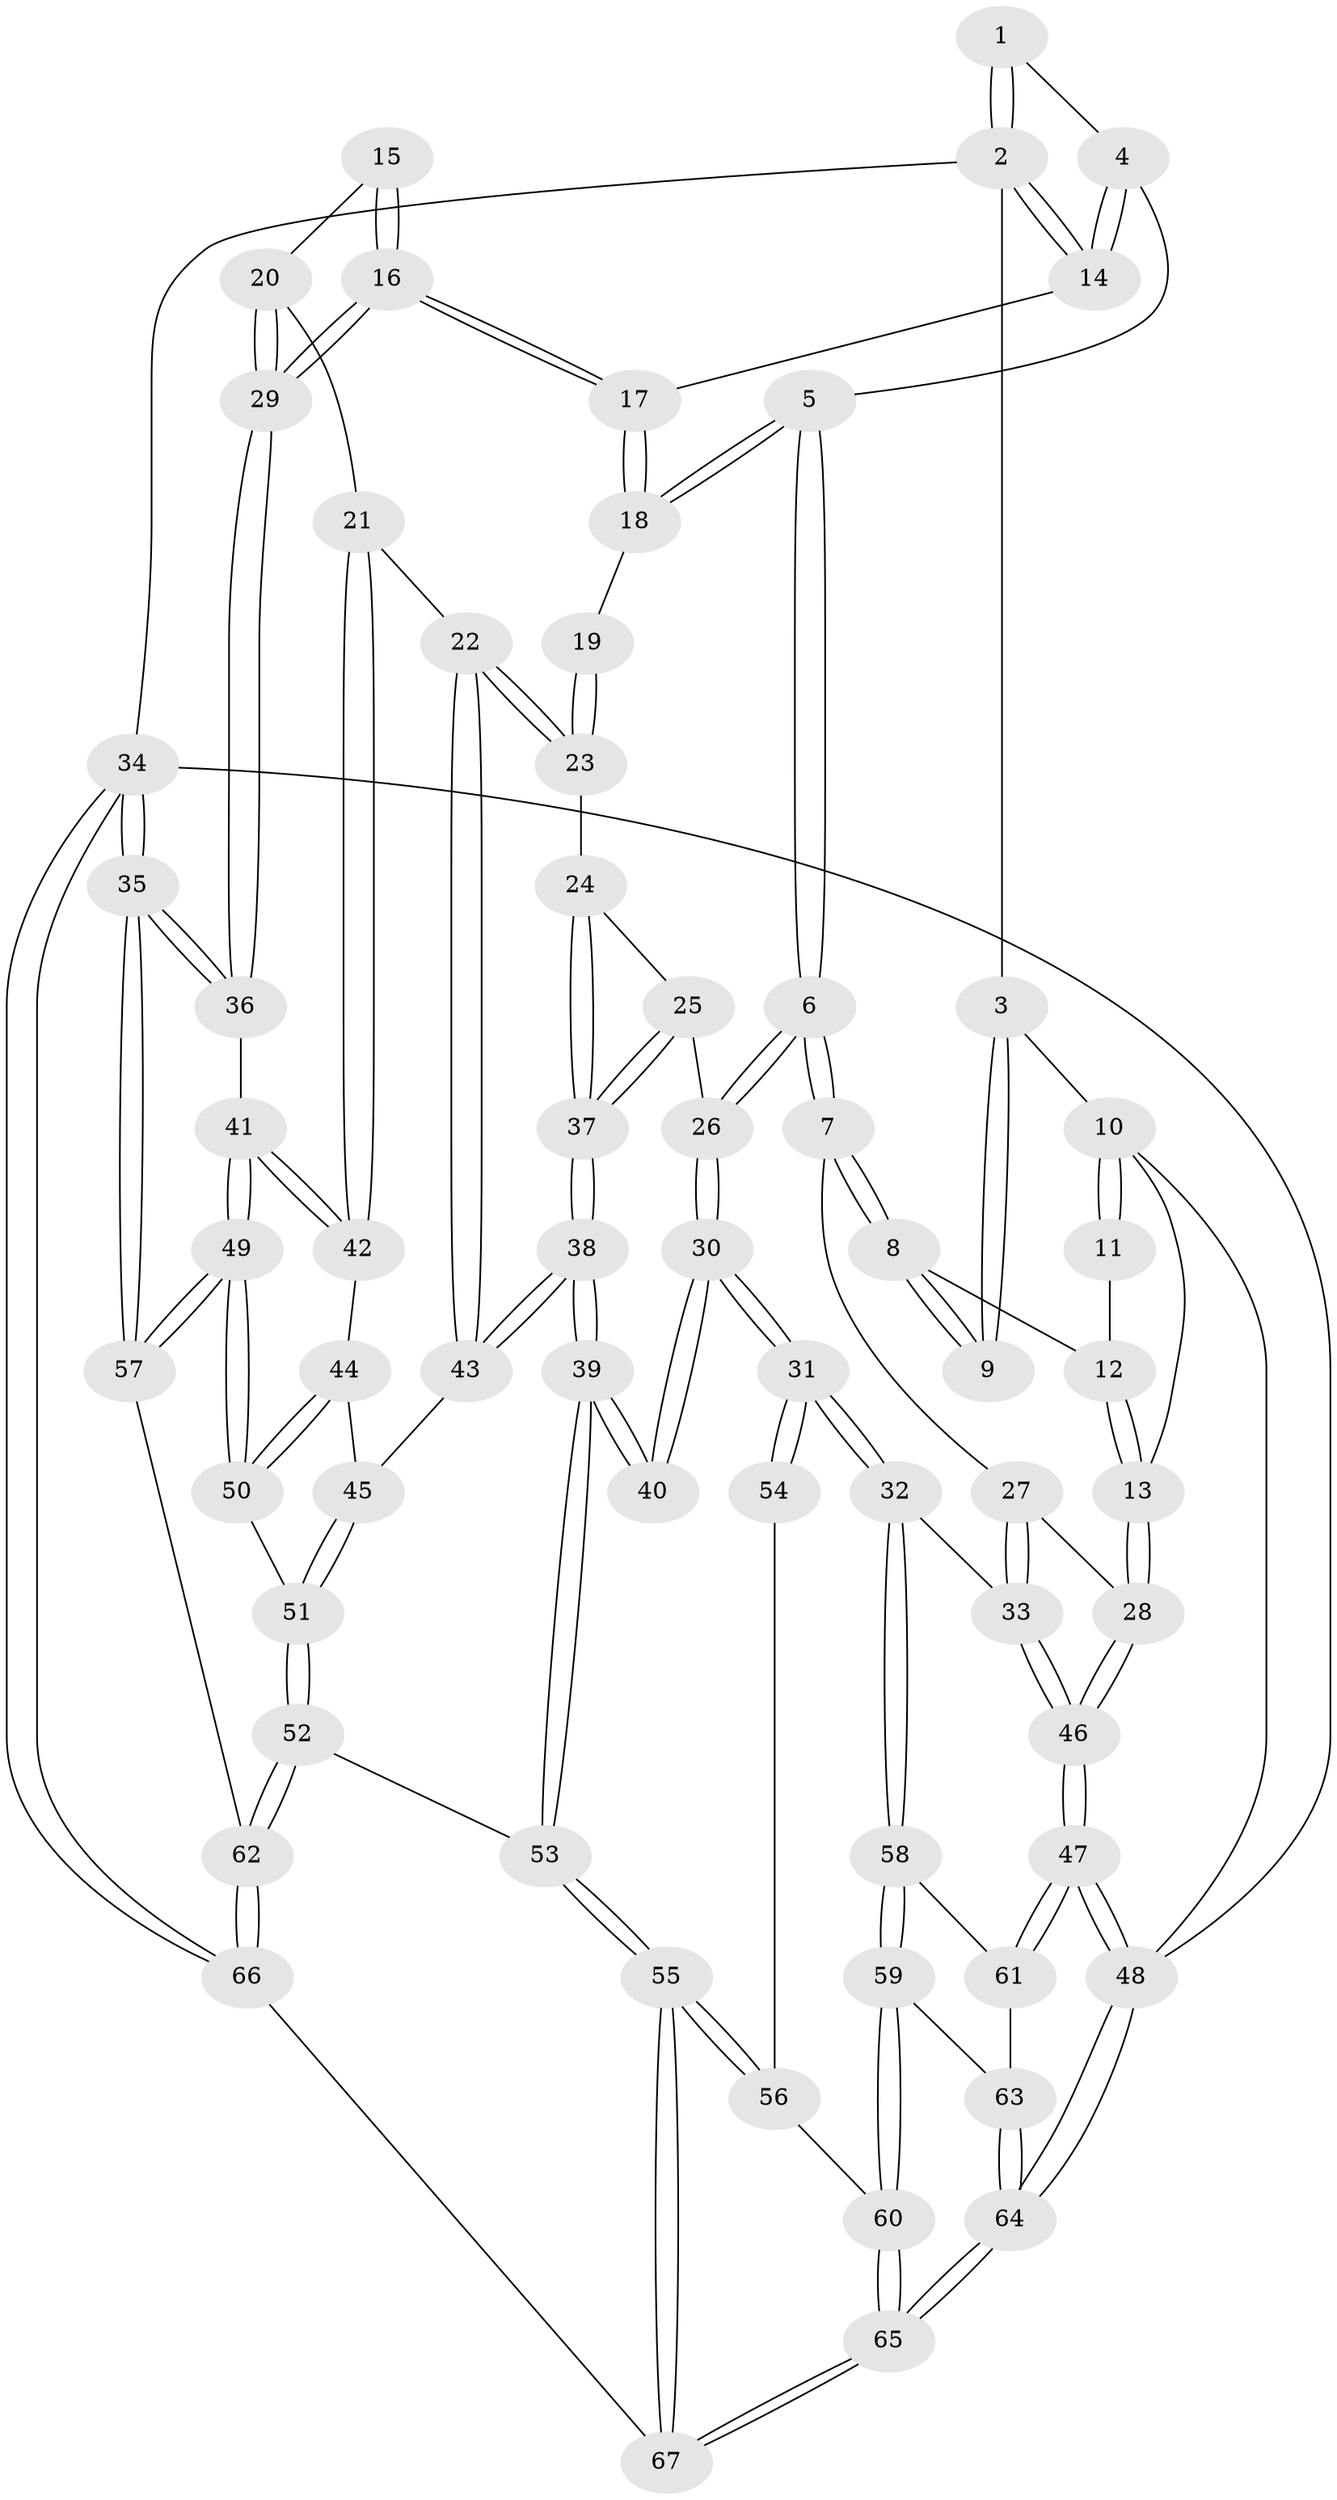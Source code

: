 // coarse degree distribution, {5: 0.3, 8: 0.05, 2: 0.05, 6: 0.15, 3: 0.225, 4: 0.2, 7: 0.025}
// Generated by graph-tools (version 1.1) at 2025/21/03/04/25 18:21:31]
// undirected, 67 vertices, 164 edges
graph export_dot {
graph [start="1"]
  node [color=gray90,style=filled];
  1 [pos="+0.5655557435311245+0"];
  2 [pos="+1+0"];
  3 [pos="+0.27316068531107013+0"];
  4 [pos="+0.5960613020117232+0.2203683938615856"];
  5 [pos="+0.5879720959236066+0.2917638915594526"];
  6 [pos="+0.4587929640029102+0.36174316190538275"];
  7 [pos="+0.34583047042861853+0.35091425109864416"];
  8 [pos="+0.32048058869580365+0.3253874928832958"];
  9 [pos="+0.2062095925880119+0.12866231692161972"];
  10 [pos="+0+0.09534831753220732"];
  11 [pos="+0.0454438830620373+0.15298081512545528"];
  12 [pos="+0.059560358868493084+0.33723577525297016"];
  13 [pos="+0+0.48706480838157296"];
  14 [pos="+1+0"];
  15 [pos="+0.7649940042690978+0.3715201862010748"];
  16 [pos="+1+0.31405624387961434"];
  17 [pos="+1+0"];
  18 [pos="+0.6277089848117361+0.30893402084102206"];
  19 [pos="+0.6556514757904092+0.33074309456548767"];
  20 [pos="+0.8534126915868988+0.5153826913121066"];
  21 [pos="+0.8394048248100529+0.6074893526160103"];
  22 [pos="+0.7547542283382507+0.6441866191192506"];
  23 [pos="+0.7314346194588172+0.6269111763200774"];
  24 [pos="+0.6751909487708615+0.6292529604771443"];
  25 [pos="+0.6052443422038778+0.6157394541115637"];
  26 [pos="+0.4868262655437337+0.5420151867137544"];
  27 [pos="+0.27134328573743643+0.439148529198373"];
  28 [pos="+0+0.5907397991989329"];
  29 [pos="+1+0.41667408146848356"];
  30 [pos="+0.4338450624486181+0.7245754698916113"];
  31 [pos="+0.24793948889366754+0.7698029051029851"];
  32 [pos="+0.2380539849964963+0.7710307749850015"];
  33 [pos="+0.23642125267940858+0.7695719140559936"];
  34 [pos="+1+1"];
  35 [pos="+1+1"];
  36 [pos="+1+0.6523343963297621"];
  37 [pos="+0.5829951806808282+0.7669166746450646"];
  38 [pos="+0.5653293533378319+0.817975390341605"];
  39 [pos="+0.560298318799235+0.821715655996715"];
  40 [pos="+0.5273267458750758+0.8031133834967807"];
  41 [pos="+1+0.6724326569363596"];
  42 [pos="+0.9738969471069495+0.6636327207104346"];
  43 [pos="+0.7506746185937718+0.7489026742771858"];
  44 [pos="+0.8998103163117659+0.7226549943441909"];
  45 [pos="+0.759103093730402+0.7576953326936757"];
  46 [pos="+0+0.6769458279022673"];
  47 [pos="+0+0.7342984205267481"];
  48 [pos="+0+1"];
  49 [pos="+0.8667665479382617+0.8744064429610366"];
  50 [pos="+0.848980027993649+0.8691498005727276"];
  51 [pos="+0.8235403297608275+0.8660835207199226"];
  52 [pos="+0.755042694050604+0.9366341779394155"];
  53 [pos="+0.5749054226700099+0.8906773290567263"];
  54 [pos="+0.4108447889817628+0.9002787862741296"];
  55 [pos="+0.5308461694423532+1"];
  56 [pos="+0.40952009572089654+0.9162548412975314"];
  57 [pos="+0.9849919396729022+0.9858428557239591"];
  58 [pos="+0.23724452316817757+0.7964119452992117"];
  59 [pos="+0.24043139100258032+0.8443777164148065"];
  60 [pos="+0.26602817824245606+1"];
  61 [pos="+0.06091793533475055+0.9382466730324882"];
  62 [pos="+0.7560925967356573+0.9942092195977846"];
  63 [pos="+0.07440727573564378+0.9652788488761975"];
  64 [pos="+0.158043922108005+1"];
  65 [pos="+0.26360183856905056+1"];
  66 [pos="+0.7325091612158423+1"];
  67 [pos="+0.4930085571673713+1"];
  1 -- 2;
  1 -- 2;
  1 -- 4;
  2 -- 3;
  2 -- 14;
  2 -- 14;
  2 -- 34;
  3 -- 9;
  3 -- 9;
  3 -- 10;
  4 -- 5;
  4 -- 14;
  4 -- 14;
  5 -- 6;
  5 -- 6;
  5 -- 18;
  5 -- 18;
  6 -- 7;
  6 -- 7;
  6 -- 26;
  6 -- 26;
  7 -- 8;
  7 -- 8;
  7 -- 27;
  8 -- 9;
  8 -- 9;
  8 -- 12;
  10 -- 11;
  10 -- 11;
  10 -- 13;
  10 -- 48;
  11 -- 12;
  12 -- 13;
  12 -- 13;
  13 -- 28;
  13 -- 28;
  14 -- 17;
  15 -- 16;
  15 -- 16;
  15 -- 20;
  16 -- 17;
  16 -- 17;
  16 -- 29;
  16 -- 29;
  17 -- 18;
  17 -- 18;
  18 -- 19;
  19 -- 23;
  19 -- 23;
  20 -- 21;
  20 -- 29;
  20 -- 29;
  21 -- 22;
  21 -- 42;
  21 -- 42;
  22 -- 23;
  22 -- 23;
  22 -- 43;
  22 -- 43;
  23 -- 24;
  24 -- 25;
  24 -- 37;
  24 -- 37;
  25 -- 26;
  25 -- 37;
  25 -- 37;
  26 -- 30;
  26 -- 30;
  27 -- 28;
  27 -- 33;
  27 -- 33;
  28 -- 46;
  28 -- 46;
  29 -- 36;
  29 -- 36;
  30 -- 31;
  30 -- 31;
  30 -- 40;
  30 -- 40;
  31 -- 32;
  31 -- 32;
  31 -- 54;
  31 -- 54;
  32 -- 33;
  32 -- 58;
  32 -- 58;
  33 -- 46;
  33 -- 46;
  34 -- 35;
  34 -- 35;
  34 -- 66;
  34 -- 66;
  34 -- 48;
  35 -- 36;
  35 -- 36;
  35 -- 57;
  35 -- 57;
  36 -- 41;
  37 -- 38;
  37 -- 38;
  38 -- 39;
  38 -- 39;
  38 -- 43;
  38 -- 43;
  39 -- 40;
  39 -- 40;
  39 -- 53;
  39 -- 53;
  41 -- 42;
  41 -- 42;
  41 -- 49;
  41 -- 49;
  42 -- 44;
  43 -- 45;
  44 -- 45;
  44 -- 50;
  44 -- 50;
  45 -- 51;
  45 -- 51;
  46 -- 47;
  46 -- 47;
  47 -- 48;
  47 -- 48;
  47 -- 61;
  47 -- 61;
  48 -- 64;
  48 -- 64;
  49 -- 50;
  49 -- 50;
  49 -- 57;
  49 -- 57;
  50 -- 51;
  51 -- 52;
  51 -- 52;
  52 -- 53;
  52 -- 62;
  52 -- 62;
  53 -- 55;
  53 -- 55;
  54 -- 56;
  55 -- 56;
  55 -- 56;
  55 -- 67;
  55 -- 67;
  56 -- 60;
  57 -- 62;
  58 -- 59;
  58 -- 59;
  58 -- 61;
  59 -- 60;
  59 -- 60;
  59 -- 63;
  60 -- 65;
  60 -- 65;
  61 -- 63;
  62 -- 66;
  62 -- 66;
  63 -- 64;
  63 -- 64;
  64 -- 65;
  64 -- 65;
  65 -- 67;
  65 -- 67;
  66 -- 67;
}
